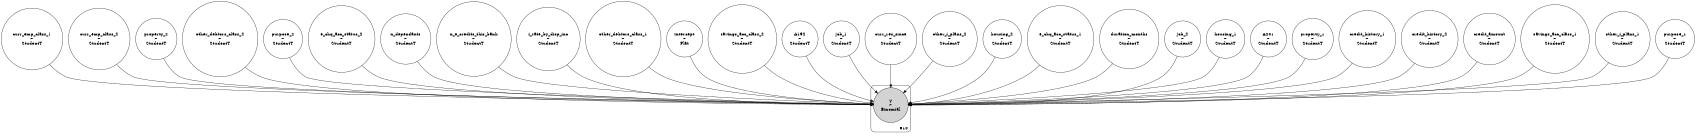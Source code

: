 digraph {
	graph [size="11.3,11.9"]
	node [shape=circle]
	curr_emp_class_1 [label="curr_emp_class_1
~
StudentT"]
	curr_emp_class_2 [label="curr_emp_class_2
~
StudentT"]
	property_2 [label="property_2
~
StudentT"]
	other_debtors_class_2 [label="other_debtors_class_2
~
StudentT"]
	purpose_2 [label="purpose_2
~
StudentT"]
	e_chq_acc_status_2 [label="e_chq_acc_status_2
~
StudentT"]
	n_dependants [label="n_dependants
~
StudentT"]
	n_e_credits_this_bank [label="n_e_credits_this_bank
~
StudentT"]
	i_rate_by_disp_inc [label="i_rate_by_disp_inc
~
StudentT"]
	other_debtors_class_1 [label="other_debtors_class_1
~
StudentT"]
	Intercept [label="Intercept
~
Flat"]
	savings_acc_class_2 [label="savings_acc_class_2
~
StudentT"]
	A192 [label="A192
~
StudentT"]
	job_1 [label="job_1
~
StudentT"]
	curr_res_since [label="curr_res_since
~
StudentT"]
	other_i_plans_2 [label="other_i_plans_2
~
StudentT"]
	housing_2 [label="housing_2
~
StudentT"]
	e_chq_acc_status_1 [label="e_chq_acc_status_1
~
StudentT"]
	duration_months [label="duration_months
~
StudentT"]
	job_2 [label="job_2
~
StudentT"]
	housing_1 [label="housing_1
~
StudentT"]
	A201 [label="A201
~
StudentT"]
	property_1 [label="property_1
~
StudentT"]
	credit_history_1 [label="credit_history_1
~
StudentT"]
	credit_history_2 [label="credit_history_2
~
StudentT"]
	credit_amount [label="credit_amount
~
StudentT"]
	savings_acc_class_1 [label="savings_acc_class_1
~
StudentT"]
	other_i_plans_1 [label="other_i_plans_1
~
StudentT"]
	purpose_1 [label="purpose_1
~
StudentT"]
	subgraph cluster910 {
		y [label="y
~
Binomial" style=filled]
		label=910 labeljust=r labelloc=b style=rounded
	}
	curr_emp_class_1 -> y
	curr_emp_class_2 -> y
	property_2 -> y
	other_debtors_class_2 -> y
	purpose_2 -> y
	e_chq_acc_status_2 -> y
	n_dependants -> y
	n_e_credits_this_bank -> y
	i_rate_by_disp_inc -> y
	other_debtors_class_1 -> y
	Intercept -> y
	savings_acc_class_2 -> y
	A192 -> y
	job_1 -> y
	curr_res_since -> y
	other_i_plans_2 -> y
	housing_2 -> y
	job_2 -> y
	e_chq_acc_status_1 -> y
	duration_months -> y
	A201 -> y
	housing_1 -> y
	property_1 -> y
	credit_history_1 -> y
	credit_history_2 -> y
	credit_amount -> y
	savings_acc_class_1 -> y
	other_i_plans_1 -> y
	purpose_1 -> y
}
